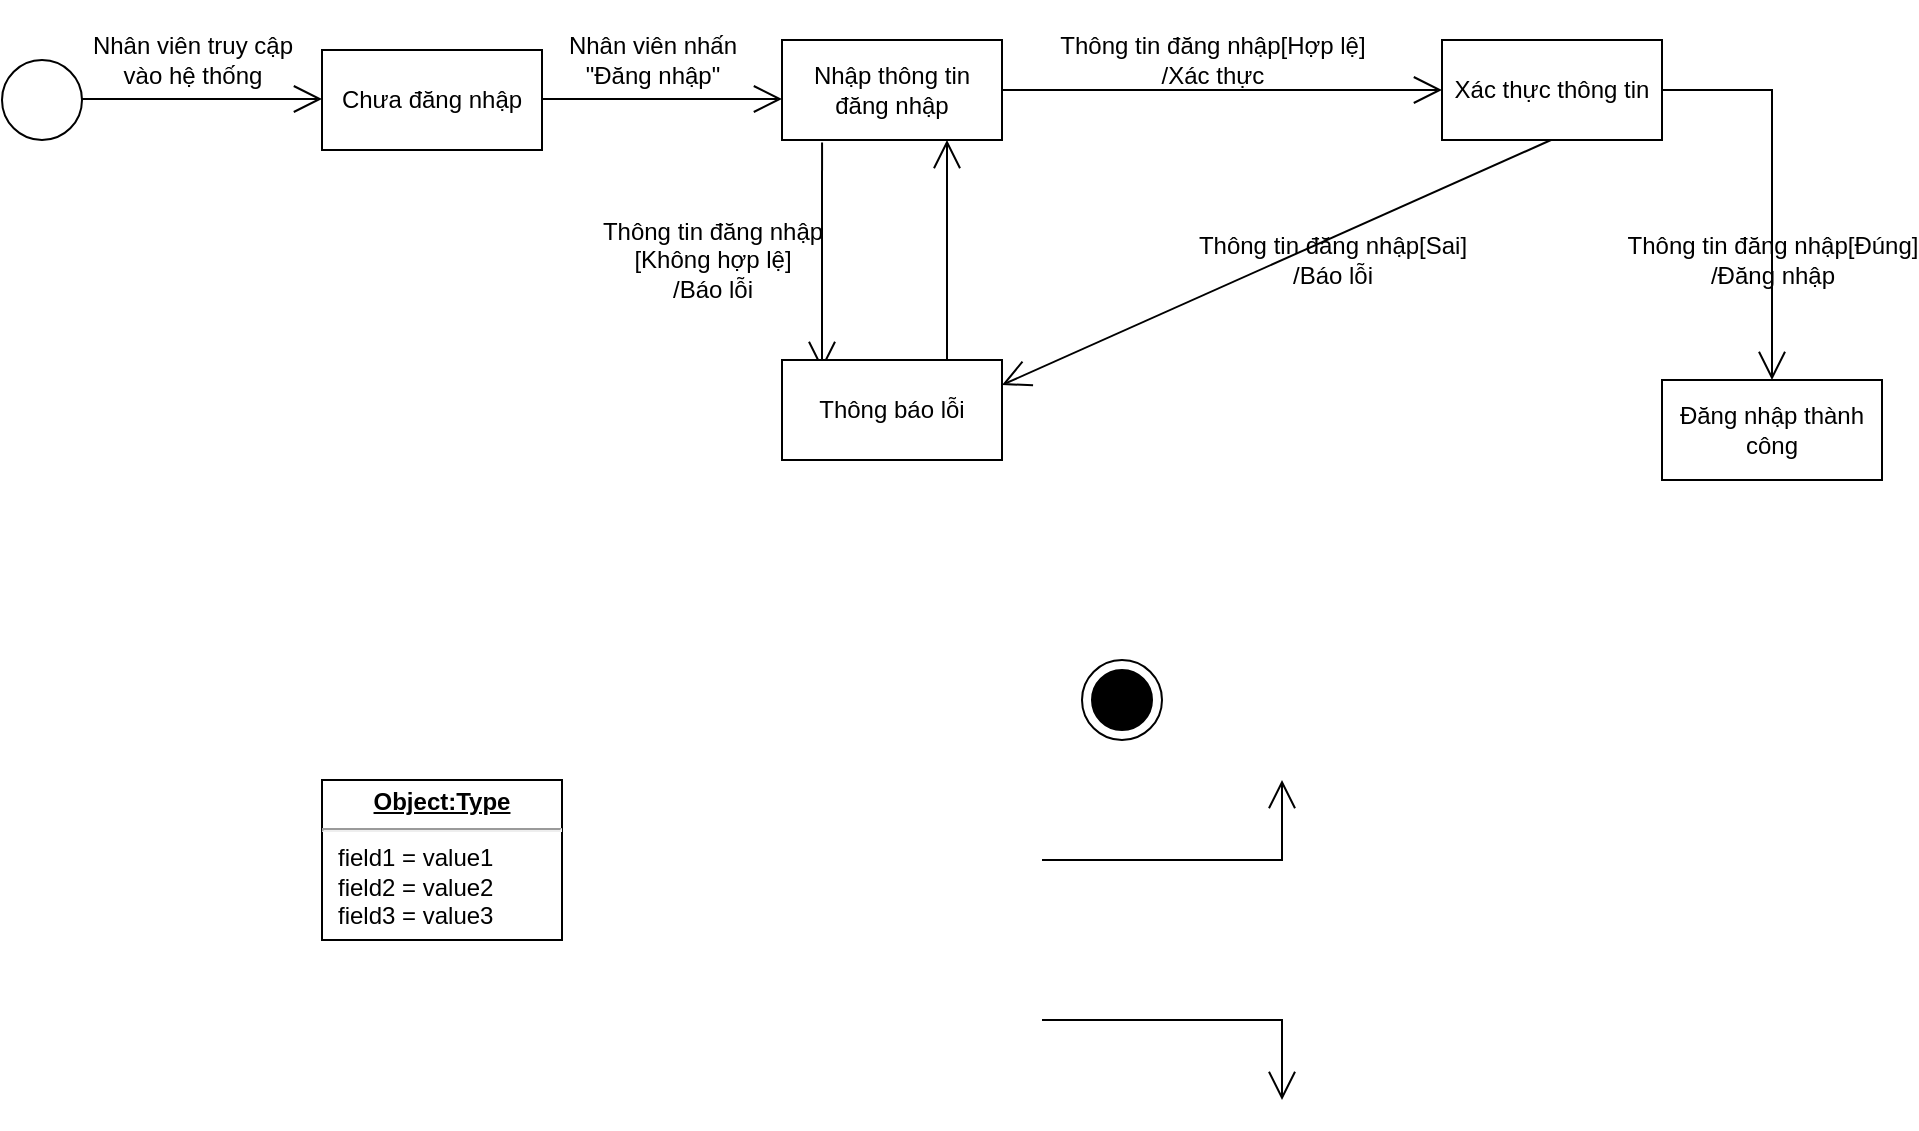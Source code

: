 <mxfile version="23.1.1" type="github">
  <diagram name="Trang-1" id="lZn9iiJqx_FniXreJGbP">
    <mxGraphModel dx="1450" dy="922" grid="1" gridSize="10" guides="1" tooltips="1" connect="1" arrows="1" fold="1" page="0" pageScale="1" pageWidth="827" pageHeight="1169" math="0" shadow="0">
      <root>
        <mxCell id="0" />
        <mxCell id="1" parent="0" />
        <mxCell id="vsukFuNr8FSRCI1odPHn-1" value="Chưa đăng nhập" style="html=1;whiteSpace=wrap;" vertex="1" parent="1">
          <mxGeometry x="120" y="-5" width="110" height="50" as="geometry" />
        </mxCell>
        <mxCell id="vsukFuNr8FSRCI1odPHn-6" value="&lt;p style=&quot;margin:0px;margin-top:4px;text-align:center;text-decoration:underline;&quot;&gt;&lt;b&gt;Object:Type&lt;/b&gt;&lt;/p&gt;&lt;hr/&gt;&lt;p style=&quot;margin:0px;margin-left:8px;&quot;&gt;field1 = value1&lt;br/&gt;field2 = value2&lt;br&gt;field3 = value3&lt;/p&gt;" style="verticalAlign=top;align=left;overflow=fill;fontSize=12;fontFamily=Helvetica;html=1;whiteSpace=wrap;" vertex="1" parent="1">
          <mxGeometry x="120" y="360" width="120" height="80" as="geometry" />
        </mxCell>
        <mxCell id="vsukFuNr8FSRCI1odPHn-9" value="" style="ellipse;whiteSpace=wrap;html=1;aspect=fixed;" vertex="1" parent="1">
          <mxGeometry x="-40" width="40" height="40" as="geometry" />
        </mxCell>
        <mxCell id="vsukFuNr8FSRCI1odPHn-12" value="" style="endArrow=open;endFill=1;endSize=12;html=1;rounded=0;exitX=0.182;exitY=1.024;exitDx=0;exitDy=0;exitPerimeter=0;" edge="1" parent="1" source="vsukFuNr8FSRCI1odPHn-22">
          <mxGeometry width="160" relative="1" as="geometry">
            <mxPoint x="360" y="40" as="sourcePoint" />
            <mxPoint x="370" y="155" as="targetPoint" />
          </mxGeometry>
        </mxCell>
        <mxCell id="vsukFuNr8FSRCI1odPHn-13" value="" style="group" vertex="1" connectable="0" parent="1">
          <mxGeometry x="500" y="300" width="40" height="40" as="geometry" />
        </mxCell>
        <mxCell id="vsukFuNr8FSRCI1odPHn-10" value="" style="ellipse;whiteSpace=wrap;html=1;aspect=fixed;" vertex="1" parent="vsukFuNr8FSRCI1odPHn-13">
          <mxGeometry width="40" height="40" as="geometry" />
        </mxCell>
        <mxCell id="vsukFuNr8FSRCI1odPHn-11" value="" style="ellipse;whiteSpace=wrap;html=1;aspect=fixed;fillColor=#000000;" vertex="1" parent="vsukFuNr8FSRCI1odPHn-13">
          <mxGeometry x="5" y="5" width="30" height="30" as="geometry" />
        </mxCell>
        <mxCell id="vsukFuNr8FSRCI1odPHn-15" value="" style="endArrow=open;endFill=1;endSize=12;html=1;rounded=0;" edge="1" parent="1">
          <mxGeometry width="160" relative="1" as="geometry">
            <mxPoint x="480" y="400" as="sourcePoint" />
            <mxPoint x="600" y="360" as="targetPoint" />
            <Array as="points">
              <mxPoint x="600" y="400" />
            </Array>
          </mxGeometry>
        </mxCell>
        <mxCell id="vsukFuNr8FSRCI1odPHn-16" value="" style="endArrow=open;endFill=1;endSize=12;html=1;rounded=0;" edge="1" parent="1">
          <mxGeometry width="160" relative="1" as="geometry">
            <mxPoint x="480" y="480" as="sourcePoint" />
            <mxPoint x="600" y="520" as="targetPoint" />
            <Array as="points">
              <mxPoint x="600" y="480" />
            </Array>
          </mxGeometry>
        </mxCell>
        <mxCell id="vsukFuNr8FSRCI1odPHn-17" value="" style="endArrow=open;endFill=1;endSize=12;html=1;rounded=0;" edge="1" parent="1">
          <mxGeometry width="160" relative="1" as="geometry">
            <mxPoint y="19.5" as="sourcePoint" />
            <mxPoint x="120" y="19.5" as="targetPoint" />
          </mxGeometry>
        </mxCell>
        <mxCell id="vsukFuNr8FSRCI1odPHn-18" value="&lt;span style=&quot;font-weight: 400;&quot;&gt;Nhân viên truy cập &lt;br&gt;vào hệ thống&lt;/span&gt;" style="text;align=center;fontStyle=1;verticalAlign=middle;spacingLeft=3;spacingRight=3;strokeColor=none;rotatable=0;points=[[0,0.5],[1,0.5]];portConstraint=eastwest;html=1;" vertex="1" parent="1">
          <mxGeometry x="-10" y="-30" width="130" height="60" as="geometry" />
        </mxCell>
        <mxCell id="vsukFuNr8FSRCI1odPHn-19" value="" style="endArrow=open;endFill=1;endSize=12;html=1;rounded=0;" edge="1" parent="1">
          <mxGeometry width="160" relative="1" as="geometry">
            <mxPoint x="230" y="19.5" as="sourcePoint" />
            <mxPoint x="350" y="19.5" as="targetPoint" />
          </mxGeometry>
        </mxCell>
        <mxCell id="vsukFuNr8FSRCI1odPHn-20" value="&lt;span style=&quot;font-weight: 400;&quot;&gt;Nhân viên nhấn &lt;br&gt;&quot;Đăng nhập&quot;&lt;br&gt;&lt;/span&gt;" style="text;align=center;fontStyle=1;verticalAlign=middle;spacingLeft=3;spacingRight=3;strokeColor=none;rotatable=0;points=[[0,0.5],[1,0.5]];portConstraint=eastwest;html=1;" vertex="1" parent="1">
          <mxGeometry x="220" y="-30" width="130" height="60" as="geometry" />
        </mxCell>
        <mxCell id="vsukFuNr8FSRCI1odPHn-21" value="Thông báo lỗi" style="html=1;whiteSpace=wrap;" vertex="1" parent="1">
          <mxGeometry x="350" y="150" width="110" height="50" as="geometry" />
        </mxCell>
        <mxCell id="vsukFuNr8FSRCI1odPHn-22" value="Nhập thông tin&lt;br&gt;đăng nhập" style="html=1;whiteSpace=wrap;" vertex="1" parent="1">
          <mxGeometry x="350" y="-10" width="110" height="50" as="geometry" />
        </mxCell>
        <mxCell id="vsukFuNr8FSRCI1odPHn-23" value="Xác thực thông tin" style="html=1;whiteSpace=wrap;" vertex="1" parent="1">
          <mxGeometry x="680" y="-10" width="110" height="50" as="geometry" />
        </mxCell>
        <mxCell id="vsukFuNr8FSRCI1odPHn-24" value="Đăng nhập thành công" style="html=1;whiteSpace=wrap;" vertex="1" parent="1">
          <mxGeometry x="790" y="160" width="110" height="50" as="geometry" />
        </mxCell>
        <mxCell id="vsukFuNr8FSRCI1odPHn-25" value="" style="endArrow=open;endFill=1;endSize=12;html=1;rounded=0;" edge="1" parent="1" target="vsukFuNr8FSRCI1odPHn-23">
          <mxGeometry width="160" relative="1" as="geometry">
            <mxPoint x="460" y="15" as="sourcePoint" />
            <mxPoint x="580" y="19.5" as="targetPoint" />
          </mxGeometry>
        </mxCell>
        <mxCell id="vsukFuNr8FSRCI1odPHn-26" value="&lt;span style=&quot;font-weight: 400;&quot;&gt;Thông tin đăng nhập[Hợp lệ]&lt;br&gt;/Xác thực&lt;br&gt;&lt;/span&gt;" style="text;align=center;fontStyle=1;verticalAlign=middle;spacingLeft=3;spacingRight=3;strokeColor=none;rotatable=0;points=[[0,0.5],[1,0.5]];portConstraint=eastwest;html=1;" vertex="1" parent="1">
          <mxGeometry x="500" y="-30" width="130" height="60" as="geometry" />
        </mxCell>
        <mxCell id="vsukFuNr8FSRCI1odPHn-28" value="&lt;span style=&quot;font-weight: 400;&quot;&gt;Thông tin đăng nhập&lt;br&gt;[Không hợp lệ]&lt;br&gt;/Báo lỗi&lt;br&gt;&lt;/span&gt;" style="text;align=center;fontStyle=1;verticalAlign=middle;spacingLeft=3;spacingRight=3;strokeColor=none;rotatable=0;points=[[0,0.5],[1,0.5]];portConstraint=eastwest;html=1;" vertex="1" parent="1">
          <mxGeometry x="250" y="70" width="130" height="60" as="geometry" />
        </mxCell>
        <mxCell id="vsukFuNr8FSRCI1odPHn-30" value="" style="endArrow=open;endFill=1;endSize=12;html=1;rounded=0;exitX=0.5;exitY=1;exitDx=0;exitDy=0;entryX=1;entryY=0.25;entryDx=0;entryDy=0;" edge="1" parent="1" target="vsukFuNr8FSRCI1odPHn-21">
          <mxGeometry width="160" relative="1" as="geometry">
            <mxPoint x="734.5" y="40" as="sourcePoint" />
            <mxPoint x="734.5" y="150" as="targetPoint" />
          </mxGeometry>
        </mxCell>
        <mxCell id="vsukFuNr8FSRCI1odPHn-31" value="&lt;span style=&quot;font-weight: 400;&quot;&gt;Thông tin đăng nhập[Đúng]&lt;br&gt;/Đăng nhập&lt;br&gt;&lt;/span&gt;" style="text;align=center;fontStyle=1;verticalAlign=middle;spacingLeft=3;spacingRight=3;strokeColor=none;rotatable=0;points=[[0,0.5],[1,0.5]];portConstraint=eastwest;html=1;" vertex="1" parent="1">
          <mxGeometry x="780" y="70" width="130" height="60" as="geometry" />
        </mxCell>
        <mxCell id="vsukFuNr8FSRCI1odPHn-32" value="" style="endArrow=open;endFill=1;endSize=12;html=1;rounded=0;entryX=0.5;entryY=0;entryDx=0;entryDy=0;" edge="1" parent="1" target="vsukFuNr8FSRCI1odPHn-24">
          <mxGeometry width="160" relative="1" as="geometry">
            <mxPoint x="790" y="15" as="sourcePoint" />
            <mxPoint x="910" y="165" as="targetPoint" />
            <Array as="points">
              <mxPoint x="845" y="15" />
            </Array>
          </mxGeometry>
        </mxCell>
        <mxCell id="vsukFuNr8FSRCI1odPHn-33" value="&lt;span style=&quot;font-weight: 400;&quot;&gt;Thông tin đăng nhập[Sai]&lt;br&gt;/Báo lỗi&lt;br&gt;&lt;/span&gt;" style="text;align=center;fontStyle=1;verticalAlign=middle;spacingLeft=3;spacingRight=3;strokeColor=none;rotatable=0;points=[[0,0.5],[1,0.5]];portConstraint=eastwest;html=1;" vertex="1" parent="1">
          <mxGeometry x="560" y="70" width="130" height="60" as="geometry" />
        </mxCell>
        <mxCell id="vsukFuNr8FSRCI1odPHn-34" value="" style="endArrow=open;endFill=1;endSize=12;html=1;rounded=0;entryX=0.75;entryY=1;entryDx=0;entryDy=0;exitX=0.75;exitY=0;exitDx=0;exitDy=0;" edge="1" parent="1" source="vsukFuNr8FSRCI1odPHn-21" target="vsukFuNr8FSRCI1odPHn-22">
          <mxGeometry width="160" relative="1" as="geometry">
            <mxPoint x="100" y="174.5" as="sourcePoint" />
            <mxPoint x="320" y="174.5" as="targetPoint" />
          </mxGeometry>
        </mxCell>
      </root>
    </mxGraphModel>
  </diagram>
</mxfile>
